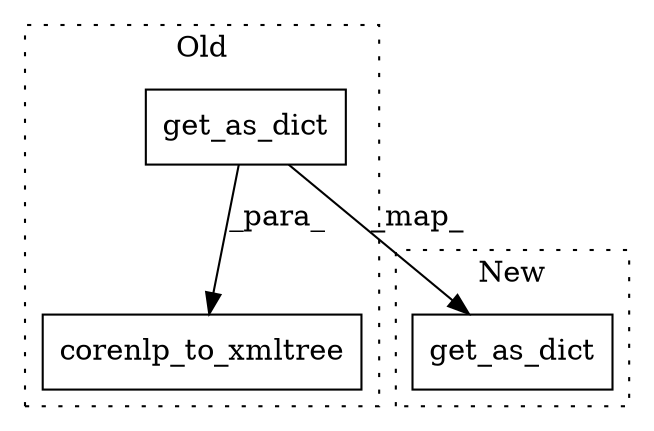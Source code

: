 digraph G {
subgraph cluster0 {
1 [label="get_as_dict" a="32" s="3412,3433" l="12,1" shape="box"];
3 [label="corenlp_to_xmltree" a="32" s="3393,3434" l="19,1" shape="box"];
label = "Old";
style="dotted";
}
subgraph cluster1 {
2 [label="get_as_dict" a="32" s="3404,3425" l="12,1" shape="box"];
label = "New";
style="dotted";
}
1 -> 3 [label="_para_"];
1 -> 2 [label="_map_"];
}